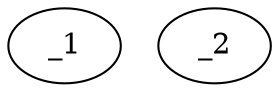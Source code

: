 graph obj90_350 {
	_1	 [dim=64,
		histo1="0.758665",
		histo10=0,
		histo11=0,
		histo12=0,
		histo13=0,
		histo14=0,
		histo15=0,
		histo16=0,
		histo17="0.0114962",
		histo18="0.00248799",
		histo19="0.00111531",
		histo2="0.0220487",
		histo20=0,
		histo21="0.00188744",
		histo22="0.0675189",
		histo23="0.0365477",
		histo24="0.0012011",
		histo25=0,
		histo26=0,
		histo27="0.0035175",
		histo28="8.57927e-05",
		histo29=0,
		histo3="0.00308854",
		histo30=0,
		histo31=0,
		histo32=0,
		histo33=0,
		histo34=0,
		histo35=0,
		histo36=0,
		histo37=0,
		histo38="0.00368909",
		histo39="0.00154427",
		histo4=0,
		histo40="0.000343171",
		histo41=0,
		histo42="0.000686342",
		histo43="0.0778998",
		histo44="0.00274537",
		histo45=0,
		histo46=0,
		histo47=0,
		histo48=0,
		histo49=0,
		histo5="0.000171585",
		histo50=0,
		histo51=0,
		histo52=0,
		histo53=0,
		histo54=0,
		histo55=0,
		histo56=0,
		histo57=0,
		histo58=0,
		histo59=0,
		histo6="0.00205903",
		histo60=0,
		histo61=0,
		histo62=0,
		histo63=0,
		histo64="0.00094372",
		histo7="0.000257378",
		histo8=0,
		histo9=0];
	_2	 [dim=64,
		histo1="0.00423012",
		histo10=0,
		histo11=0,
		histo12=0,
		histo13=0,
		histo14=0,
		histo15=0,
		histo16=0,
		histo17=0,
		histo18=0,
		histo19="0.0035956",
		histo2="0.112733",
		histo20=0,
		histo21=0,
		histo22=0,
		histo23="0.00571066",
		histo24="0.0069797",
		histo25=0,
		histo26=0,
		histo27=0,
		histo28=0,
		histo29=0,
		histo3="0.663283",
		histo30=0,
		histo31=0,
		histo32=0,
		histo33=0,
		histo34=0,
		histo35=0,
		histo36=0,
		histo37=0,
		histo38=0,
		histo39=0,
		histo4="0.201988",
		histo40=0,
		histo41=0,
		histo42=0,
		histo43=0,
		histo44=0,
		histo45=0,
		histo46=0,
		histo47=0,
		histo48=0,
		histo49=0,
		histo5=0,
		histo50=0,
		histo51=0,
		histo52=0,
		histo53=0,
		histo54=0,
		histo55=0,
		histo56=0,
		histo57=0,
		histo58=0,
		histo59=0,
		histo6=0,
		histo60=0,
		histo61=0,
		histo62=0,
		histo63=0,
		histo64=0,
		histo7="0.000211506",
		histo8="0.00126904",
		histo9=0];
}
